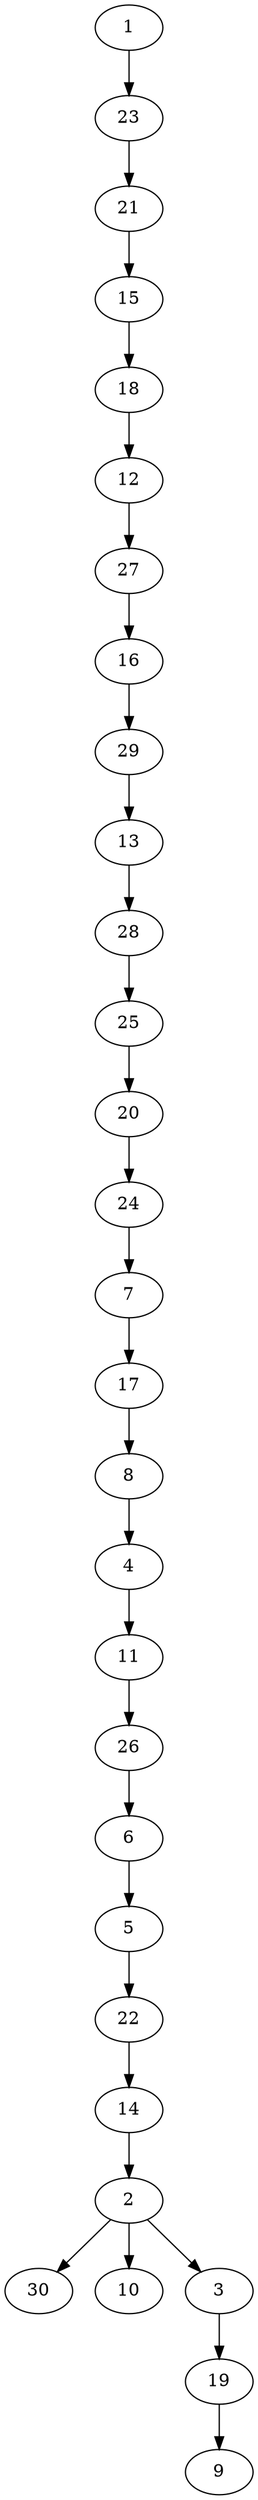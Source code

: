 // The Round Graph
digraph DFS {
	1 -> 23
	23 -> 21
	21 -> 15
	15 -> 18
	18 -> 12
	12 -> 27
	27 -> 16
	16 -> 29
	29 -> 13
	13 -> 28
	28 -> 25
	25 -> 20
	20 -> 24
	24 -> 7
	7 -> 17
	17 -> 8
	8 -> 4
	4 -> 11
	11 -> 26
	26 -> 6
	6 -> 5
	5 -> 22
	22 -> 14
	14 -> 2
	2 -> 30
	2 -> 10
	2 -> 3
	3 -> 19
	19 -> 9
}
